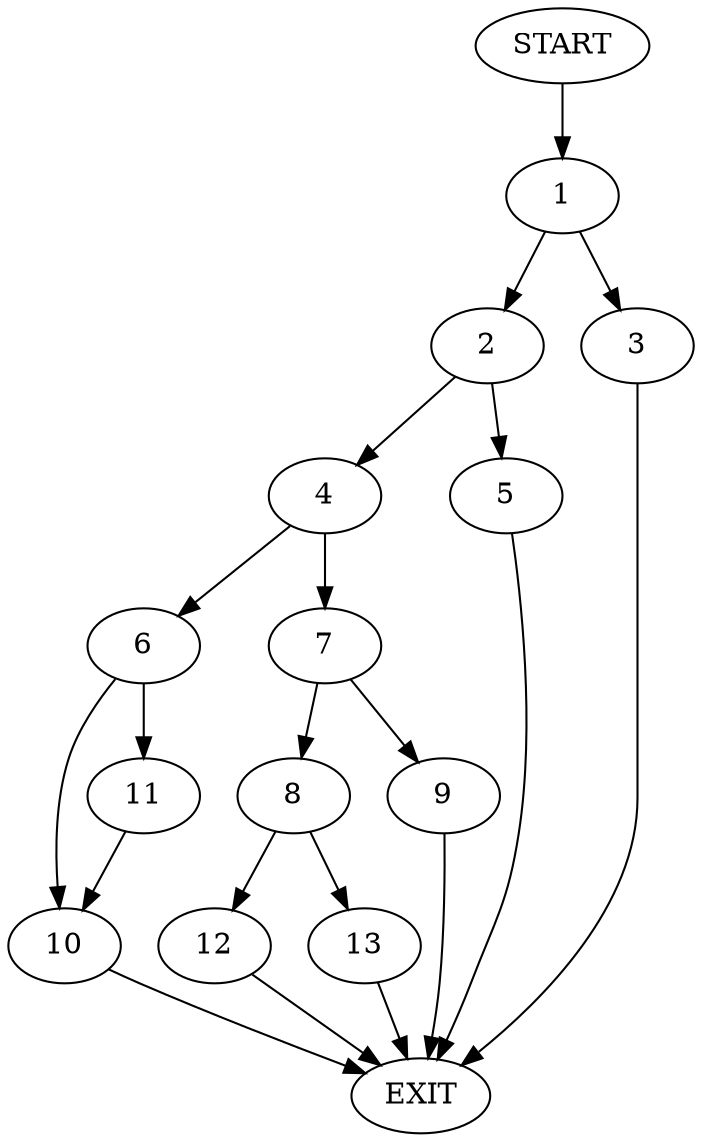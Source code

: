 digraph {
0 [label="START"]
14 [label="EXIT"]
0 -> 1
1 -> 2
1 -> 3
2 -> 4
2 -> 5
3 -> 14
4 -> 6
4 -> 7
5 -> 14
7 -> 8
7 -> 9
6 -> 10
6 -> 11
9 -> 14
8 -> 12
8 -> 13
12 -> 14
13 -> 14
10 -> 14
11 -> 10
}
